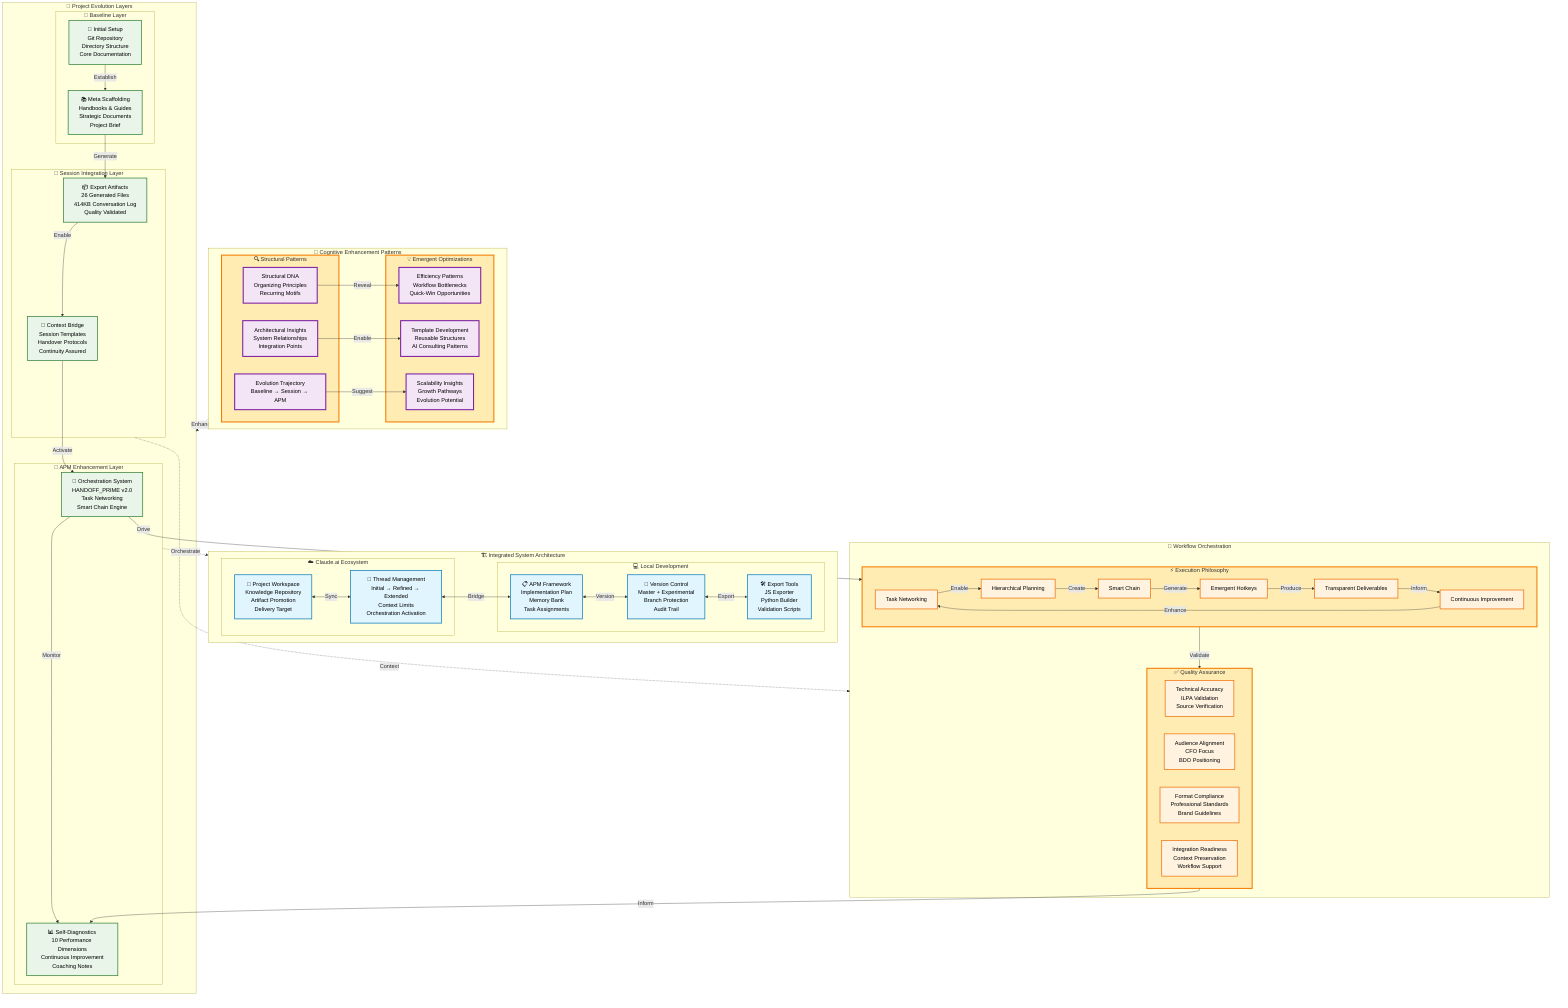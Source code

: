graph TB
    %% Master Architecture Framework - Nick Pilot Project
    %% Synthesizes all reconciled visual elements for cognitive priming

    subgraph ProjectEvolution["🌟 Project Evolution Layers"]
        subgraph Baseline["📍 Baseline Layer"]
            INIT[🌱 Initial Setup<br/>Git Repository<br/>Directory Structure<br/>Core Documentation]
            META[📚 Meta Scaffolding<br/>Handbooks & Guides<br/>Strategic Documents<br/>Project Brief]
        end

        subgraph SessionIntegration["🔄 Session Integration Layer"]
            EXPORT[📦 Export Artifacts<br/>26 Generated Files<br/>414KB Conversation Log<br/>Quality Validated]
            BRIDGE[🌉 Context Bridge<br/>Session Templates<br/>Handover Protocols<br/>Continuity Assured]
        end

        subgraph APMEnhancement["🚀 APM Enhancement Layer"]
            ORCH[🎯 Orchestration System<br/>HANDOFF_PRIME v2.0<br/>Task Networking<br/>Smart Chain Engine]
            DIAG[📊 Self-Diagnostics<br/>10 Performance Dimensions<br/>Continuous Improvement<br/>Coaching Notes]
        end
    end

    subgraph SystemArchitecture["🏗️ Integrated System Architecture"]
        subgraph CloudLayer["☁️ Claude.ai Ecosystem"]
            WORKSPACE[📂 Project Workspace<br/>Knowledge Repository<br/>Artifact Promotion<br/>Delivery Target]
            THREADS[💬 Thread Management<br/>Initial → Refined → Extended<br/>Context Limits<br/>Orchestration Activation]
        end

        subgraph LocalLayer["💻 Local Development"]
            GIT[🔧 Version Control<br/>Master + Experimental<br/>Branch Protection<br/>Audit Trail]
            APM[📋 APM Framework<br/>Implementation Plan<br/>Memory Bank<br/>Task Assignments]
            TOOLS[🛠️ Export Tools<br/>JS Exporter<br/>Python Builder<br/>Validation Scripts]
        end
    end

    subgraph WorkflowOrchestration["🎼 Workflow Orchestration"]
        subgraph ExecutionFlow["⚡ Execution Philosophy"]
            TN[Task Networking] -->|Enable| HP[Hierarchical Planning]
            HP -->|Create| SC[Smart Chain]
            SC -->|Generate| HK[Emergent Hotkeys]
            HK -->|Produce| TD[Transparent Deliverables]
            TD -->|Inform| CI[Continuous Improvement]
            CI -->|Enhance| TN
        end

        subgraph QualityGates["✅ Quality Assurance"]
            TECH[Technical Accuracy<br/>ILPA Validation<br/>Source Verification]
            AUD[Audience Alignment<br/>CFO Focus<br/>BDO Positioning]
            FORM[Format Compliance<br/>Professional Standards<br/>Brand Guidelines]
            INT[Integration Readiness<br/>Context Preservation<br/>Workflow Support]
        end
    end

    subgraph CognitivePriming["🧠 Cognitive Enhancement Patterns"]
        subgraph PatternRecognition["🔍 Structural Patterns"]
            EVO[Evolution Trajectory<br/>Baseline → Session → APM]
            DNA[Structural DNA<br/>Organizing Principles<br/>Recurring Motifs]
            ARCH[Architectural Insights<br/>System Relationships<br/>Integration Points]
        end

        subgraph OptimizationDiscovery["💡 Emergent Optimizations"]
            EFF[Efficiency Patterns<br/>Workflow Bottlenecks<br/>Quick-Win Opportunities]
            TEMP[Template Development<br/>Reusable Structures<br/>AI Consulting Patterns]
            SCALE[Scalability Insights<br/>Growth Pathways<br/>Evolution Potential]
        end
    end

    %% Evolution Flow
    INIT -->|Establish| META
    META -->|Generate| EXPORT
    EXPORT -->|Enable| BRIDGE
    BRIDGE -->|Activate| ORCH
    ORCH -->|Monitor| DIAG

    %% System Integration
    WORKSPACE <-->|Sync| THREADS
    THREADS <-->|Bridge| APM
    APM <-->|Version| GIT
    GIT <-->|Export| TOOLS

    %% Workflow Connections
    ORCH -->|Drive| ExecutionFlow
    ExecutionFlow -->|Validate| QualityGates
    QualityGates -->|Inform| DIAG

    %% Cognitive Connections
    DNA -->|Reveal| EFF
    ARCH -->|Enable| TEMP
    EVO -->|Suggest| SCALE

    %% Cross-Layer Integration
    SessionIntegration -.->|Context| WorkflowOrchestration
    APMEnhancement -.->|Orchestrate| SystemArchitecture
    CognitivePriming -.->|Enhance| ProjectEvolution

    classDef evolution fill:#e8f5e8,stroke:#2e7d32,stroke-width:2px,color:#000000
    classDef system fill:#e1f5fe,stroke:#0277bd,stroke-width:2px,color:#000000
    classDef workflow fill:#fff3e0,stroke:#ef6c00,stroke-width:2px,color:#000000
    classDef cognitive fill:#f3e5f5,stroke:#7b1fa2,stroke-width:3px,color:#000000
    classDef highlight fill:#ffecb3,stroke:#f57c00,stroke-width:3px

    class INIT,META,EXPORT,BRIDGE,ORCH,DIAG evolution
    class WORKSPACE,THREADS,GIT,APM,TOOLS system
    class TN,HP,SC,HK,TD,CI,TECH,AUD,FORM,INT workflow
    class EVO,DNA,ARCH,EFF,TEMP,SCALE cognitive
    class ExecutionFlow,QualityGates,PatternRecognition,OptimizationDiscovery highlight